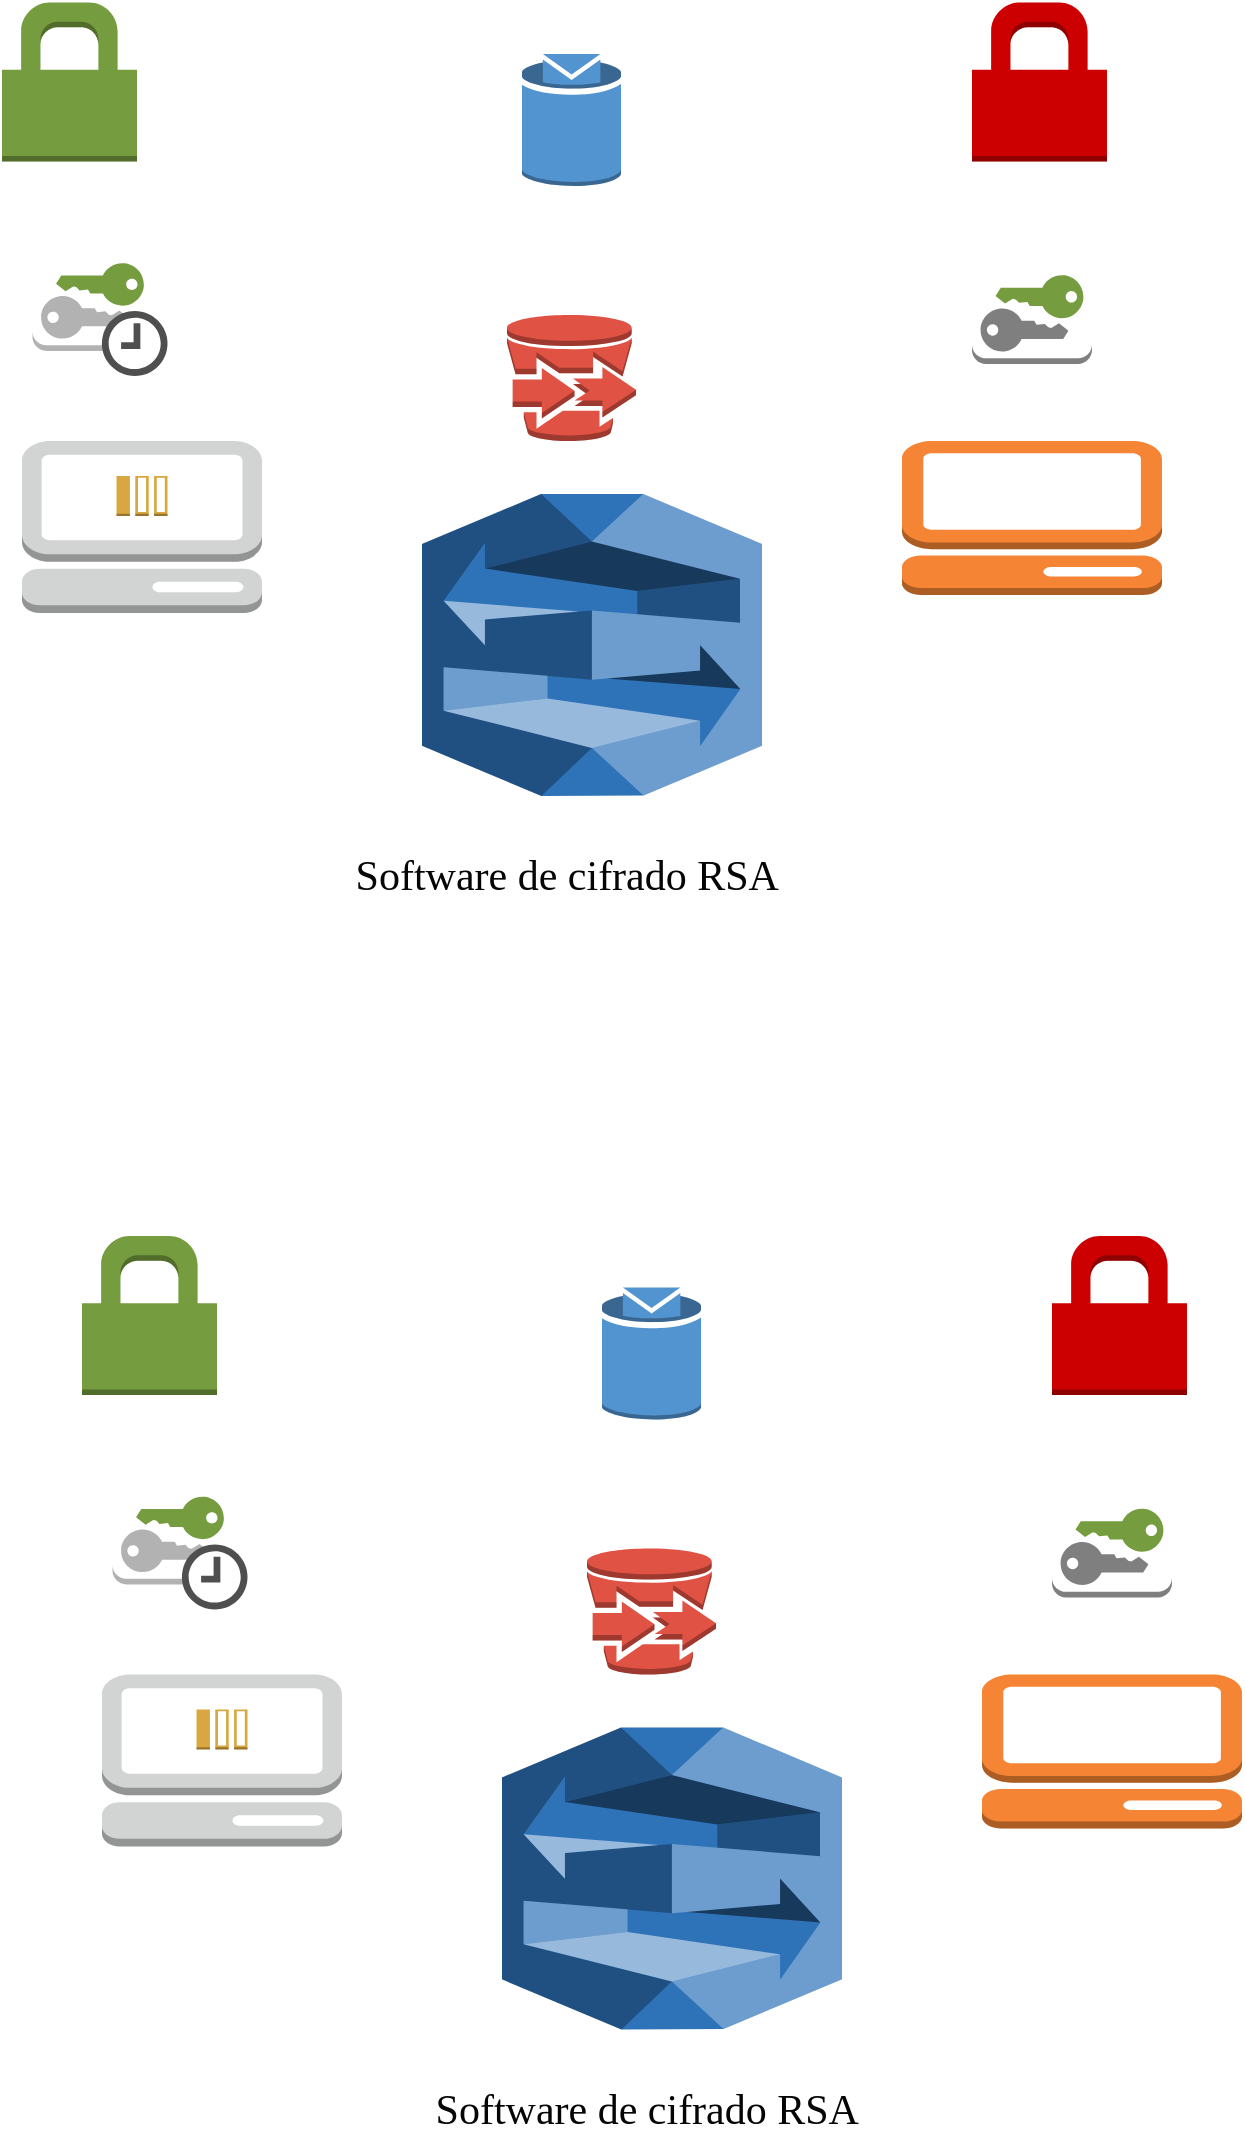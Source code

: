 <mxfile version="13.5.3" type="github">
  <diagram id="W66Z8Ax2obdzoX9o477M" name="Page-1">
    <mxGraphModel dx="782" dy="1691" grid="1" gridSize="10" guides="1" tooltips="1" connect="1" arrows="1" fold="1" page="1" pageScale="1" pageWidth="827" pageHeight="1169" math="0" shadow="0">
      <root>
        <mxCell id="0" />
        <mxCell id="1" parent="0" />
        <mxCell id="Tp5En_T8EPDPuKO-Ky_b-12" value="" style="outlineConnect=0;dashed=0;verticalLabelPosition=bottom;verticalAlign=top;align=center;html=1;shape=mxgraph.aws3.lex;fillColor=#2E73B8;gradientColor=none;strokeColor=#006658;fontFamily=Verdana;fontSize=21;fontColor=#050505;" vertex="1" parent="1">
          <mxGeometry x="290" y="-331" width="170" height="151" as="geometry" />
        </mxCell>
        <mxCell id="Tp5En_T8EPDPuKO-Ky_b-13" value="" style="outlineConnect=0;dashed=0;verticalLabelPosition=bottom;verticalAlign=top;align=center;html=1;shape=mxgraph.aws3.management_console;fillColor=#D2D3D3;gradientColor=none;strokeColor=#006658;fontFamily=Verdana;fontSize=21;fontColor=#050505;" vertex="1" parent="1">
          <mxGeometry x="90" y="-357.5" width="120" height="86" as="geometry" />
        </mxCell>
        <mxCell id="Tp5En_T8EPDPuKO-Ky_b-14" value="" style="outlineConnect=0;dashed=0;verticalLabelPosition=bottom;verticalAlign=top;align=center;html=1;shape=mxgraph.aws3.management_console;fillColor=#F58534;gradientColor=none;strokeColor=#006658;fontFamily=Verdana;fontSize=21;fontColor=#050505;" vertex="1" parent="1">
          <mxGeometry x="530" y="-357.5" width="130" height="77" as="geometry" />
        </mxCell>
        <mxCell id="Tp5En_T8EPDPuKO-Ky_b-15" value="" style="outlineConnect=0;dashed=0;verticalLabelPosition=bottom;verticalAlign=top;align=center;html=1;shape=mxgraph.aws3.topic;fillColor=#5294CF;gradientColor=none;strokeColor=#006658;fontFamily=Verdana;fontSize=21;fontColor=#050505;" vertex="1" parent="1">
          <mxGeometry x="340" y="-551" width="49.5" height="66" as="geometry" />
        </mxCell>
        <mxCell id="Tp5En_T8EPDPuKO-Ky_b-18" value="" style="outlineConnect=0;dashed=0;verticalLabelPosition=bottom;verticalAlign=top;align=center;html=1;shape=mxgraph.aws3.permissions;fillColor=#759C3E;gradientColor=none;strokeColor=#006658;fontFamily=Verdana;fontSize=21;fontColor=#050505;" vertex="1" parent="1">
          <mxGeometry x="80" y="-576.75" width="67.5" height="79.5" as="geometry" />
        </mxCell>
        <mxCell id="Tp5En_T8EPDPuKO-Ky_b-19" value="" style="outlineConnect=0;dashed=0;verticalLabelPosition=bottom;verticalAlign=top;align=center;html=1;shape=mxgraph.aws3.permissions;fontFamily=Verdana;fontSize=21;strokeColor=#CC0000;fillColor=#CC0000;" vertex="1" parent="1">
          <mxGeometry x="565" y="-576.75" width="67.5" height="79.5" as="geometry" />
        </mxCell>
        <mxCell id="Tp5En_T8EPDPuKO-Ky_b-21" value="" style="outlineConnect=0;dashed=0;verticalLabelPosition=bottom;verticalAlign=top;align=center;html=1;shape=mxgraph.aws3.message;fillColor=#D9A741;gradientColor=none;strokeColor=#CC0000;strokeWidth=3;fontFamily=Verdana;fontSize=21;fontColor=#050505;" vertex="1" parent="1">
          <mxGeometry x="137.25" y="-340" width="25.5" height="20" as="geometry" />
        </mxCell>
        <mxCell id="Tp5En_T8EPDPuKO-Ky_b-22" value="" style="outlineConnect=0;dashed=0;verticalLabelPosition=bottom;verticalAlign=top;align=center;html=1;shape=mxgraph.aws3.import_export;fillColor=#E05243;gradientColor=none;strokeColor=#CC0000;strokeWidth=3;fontFamily=Verdana;fontSize=21;fontColor=#050505;" vertex="1" parent="1">
          <mxGeometry x="332.5" y="-420.5" width="64.5" height="63" as="geometry" />
        </mxCell>
        <mxCell id="Tp5En_T8EPDPuKO-Ky_b-23" value="" style="outlineConnect=0;dashed=0;verticalLabelPosition=bottom;verticalAlign=top;align=center;html=1;shape=mxgraph.aws3.long_term_security_credential;fillColor=#ffffff;gradientColor=none;strokeColor=#CC0000;strokeWidth=3;fontFamily=Verdana;fontSize=21;fontColor=#050505;" vertex="1" parent="1">
          <mxGeometry x="565" y="-444" width="60" height="48" as="geometry" />
        </mxCell>
        <mxCell id="Tp5En_T8EPDPuKO-Ky_b-24" value="Software de cifrado RSA&amp;nbsp;&amp;nbsp;&amp;nbsp; " style="text;html=1;resizable=0;autosize=1;align=center;verticalAlign=middle;points=[];fillColor=none;strokeColor=none;rounded=0;fontFamily=Verdana;fontSize=21;fontColor=#050505;" vertex="1" parent="1">
          <mxGeometry x="224.5" y="-155" width="290" height="30" as="geometry" />
        </mxCell>
        <mxCell id="Tp5En_T8EPDPuKO-Ky_b-25" value="" style="outlineConnect=0;dashed=0;verticalLabelPosition=bottom;verticalAlign=top;align=center;html=1;shape=mxgraph.aws3.temporary_security_credential;fillColor=#ffffff;gradientColor=none;strokeColor=#CC0000;strokeWidth=3;fontFamily=Verdana;fontSize=21;fontColor=#050505;" vertex="1" parent="1">
          <mxGeometry x="95.25" y="-450" width="67.5" height="60" as="geometry" />
        </mxCell>
        <mxCell id="Tp5En_T8EPDPuKO-Ky_b-26" value="" style="outlineConnect=0;dashed=0;verticalLabelPosition=bottom;verticalAlign=top;align=center;html=1;shape=mxgraph.aws3.lex;fillColor=#2E73B8;gradientColor=none;strokeColor=#006658;fontFamily=Verdana;fontSize=21;fontColor=#050505;" vertex="1" parent="1">
          <mxGeometry x="330" y="285.75" width="170" height="151" as="geometry" />
        </mxCell>
        <mxCell id="Tp5En_T8EPDPuKO-Ky_b-27" value="" style="outlineConnect=0;dashed=0;verticalLabelPosition=bottom;verticalAlign=top;align=center;html=1;shape=mxgraph.aws3.management_console;fillColor=#D2D3D3;gradientColor=none;strokeColor=#006658;fontFamily=Verdana;fontSize=21;fontColor=#050505;" vertex="1" parent="1">
          <mxGeometry x="130" y="259.25" width="120" height="86" as="geometry" />
        </mxCell>
        <mxCell id="Tp5En_T8EPDPuKO-Ky_b-28" value="" style="outlineConnect=0;dashed=0;verticalLabelPosition=bottom;verticalAlign=top;align=center;html=1;shape=mxgraph.aws3.management_console;fillColor=#F58534;gradientColor=none;strokeColor=#006658;fontFamily=Verdana;fontSize=21;fontColor=#050505;" vertex="1" parent="1">
          <mxGeometry x="570" y="259.25" width="130" height="77" as="geometry" />
        </mxCell>
        <mxCell id="Tp5En_T8EPDPuKO-Ky_b-29" value="" style="outlineConnect=0;dashed=0;verticalLabelPosition=bottom;verticalAlign=top;align=center;html=1;shape=mxgraph.aws3.topic;fillColor=#5294CF;gradientColor=none;strokeColor=#006658;fontFamily=Verdana;fontSize=21;fontColor=#050505;" vertex="1" parent="1">
          <mxGeometry x="380" y="65.75" width="49.5" height="66" as="geometry" />
        </mxCell>
        <mxCell id="Tp5En_T8EPDPuKO-Ky_b-30" value="" style="outlineConnect=0;dashed=0;verticalLabelPosition=bottom;verticalAlign=top;align=center;html=1;shape=mxgraph.aws3.permissions;fillColor=#759C3E;gradientColor=none;strokeColor=#006658;fontFamily=Verdana;fontSize=21;fontColor=#050505;" vertex="1" parent="1">
          <mxGeometry x="120" y="40" width="67.5" height="79.5" as="geometry" />
        </mxCell>
        <mxCell id="Tp5En_T8EPDPuKO-Ky_b-31" value="" style="outlineConnect=0;dashed=0;verticalLabelPosition=bottom;verticalAlign=top;align=center;html=1;shape=mxgraph.aws3.permissions;fontFamily=Verdana;fontSize=21;strokeColor=#CC0000;fillColor=#CC0000;" vertex="1" parent="1">
          <mxGeometry x="605" y="40" width="67.5" height="79.5" as="geometry" />
        </mxCell>
        <mxCell id="Tp5En_T8EPDPuKO-Ky_b-32" value="" style="outlineConnect=0;dashed=0;verticalLabelPosition=bottom;verticalAlign=top;align=center;html=1;shape=mxgraph.aws3.message;fillColor=#D9A741;gradientColor=none;strokeColor=#CC0000;strokeWidth=3;fontFamily=Verdana;fontSize=21;fontColor=#050505;" vertex="1" parent="1">
          <mxGeometry x="177.25" y="276.75" width="25.5" height="20" as="geometry" />
        </mxCell>
        <mxCell id="Tp5En_T8EPDPuKO-Ky_b-33" value="" style="outlineConnect=0;dashed=0;verticalLabelPosition=bottom;verticalAlign=top;align=center;html=1;shape=mxgraph.aws3.import_export;fillColor=#E05243;gradientColor=none;strokeColor=#CC0000;strokeWidth=3;fontFamily=Verdana;fontSize=21;fontColor=#050505;" vertex="1" parent="1">
          <mxGeometry x="372.5" y="196.25" width="64.5" height="63" as="geometry" />
        </mxCell>
        <mxCell id="Tp5En_T8EPDPuKO-Ky_b-34" value="" style="outlineConnect=0;dashed=0;verticalLabelPosition=bottom;verticalAlign=top;align=center;html=1;shape=mxgraph.aws3.long_term_security_credential;fillColor=#ffffff;gradientColor=none;strokeColor=#CC0000;strokeWidth=3;fontFamily=Verdana;fontSize=21;fontColor=#050505;" vertex="1" parent="1">
          <mxGeometry x="605" y="172.75" width="60" height="48" as="geometry" />
        </mxCell>
        <mxCell id="Tp5En_T8EPDPuKO-Ky_b-35" value="Software de cifrado RSA&amp;nbsp;&amp;nbsp;&amp;nbsp; " style="text;html=1;resizable=0;autosize=1;align=center;verticalAlign=middle;points=[];fillColor=none;strokeColor=none;rounded=0;fontFamily=Verdana;fontSize=21;fontColor=#050505;" vertex="1" parent="1">
          <mxGeometry x="264.5" y="461.75" width="290" height="30" as="geometry" />
        </mxCell>
        <mxCell id="Tp5En_T8EPDPuKO-Ky_b-36" value="" style="outlineConnect=0;dashed=0;verticalLabelPosition=bottom;verticalAlign=top;align=center;html=1;shape=mxgraph.aws3.temporary_security_credential;fillColor=#ffffff;gradientColor=none;strokeColor=#CC0000;strokeWidth=3;fontFamily=Verdana;fontSize=21;fontColor=#050505;" vertex="1" parent="1">
          <mxGeometry x="135.25" y="166.75" width="67.5" height="60" as="geometry" />
        </mxCell>
      </root>
    </mxGraphModel>
  </diagram>
</mxfile>
